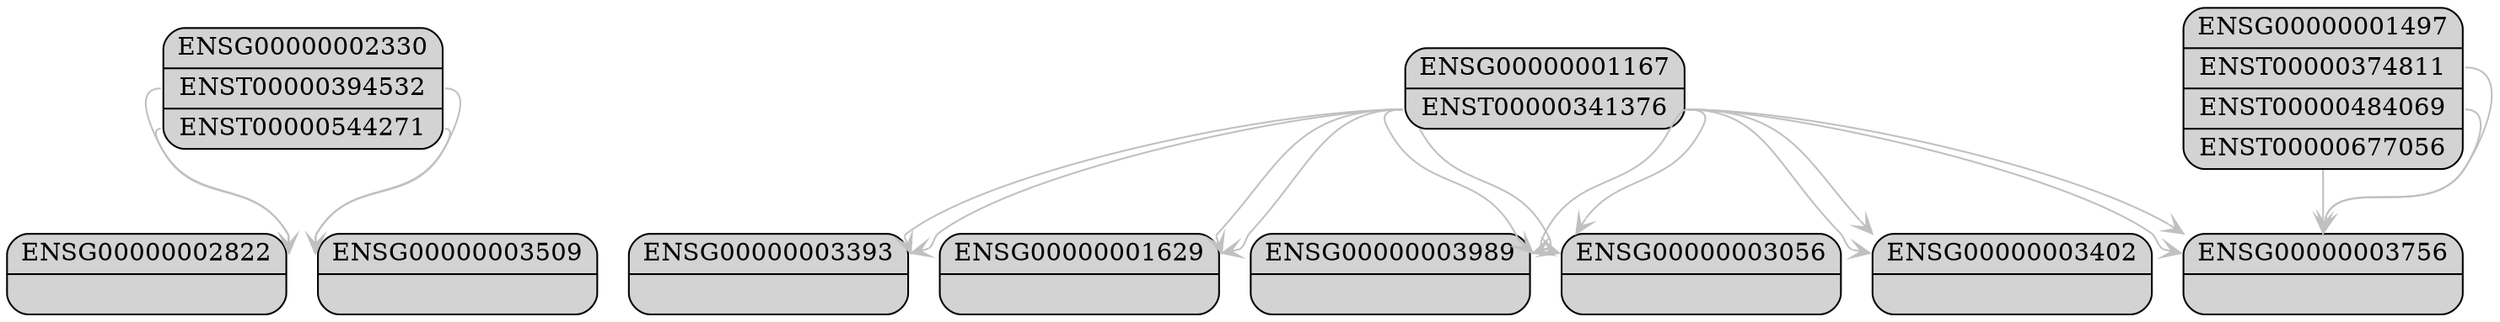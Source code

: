 digraph gene_transcripts_expanded {
	graph [rankdir=neato splines=spline]
	node [height=0.1 shape=record style="rounded, filled"]
	edge [arrowhead=vee color=grey]
	ENSG00000002330 [label="{<ENSG00000002330>ENSG00000002330|<ENST00000394532>ENST00000394532|<ENST00000544271>ENST00000544271}"]
	ENSG00000001167 [label="{<ENSG00000001167>ENSG00000001167|<ENST00000341376>ENST00000341376}"]
	ENSG00000001497 [label="{<ENSG00000001497>ENSG00000001497|<ENST00000374811>ENST00000374811|<ENST00000484069>ENST00000484069|<ENST00000677056>ENST00000677056}"]
	ENSG00000002822 [label="{<ENSG00000002822>ENSG00000002822|}"]
	ENSG00000003393 [label="{<ENSG00000003393>ENSG00000003393|}"]
	ENSG00000001629 [label="{<ENSG00000001629>ENSG00000001629|}"]
	ENSG00000003989 [label="{<ENSG00000003989>ENSG00000003989|}"]
	ENSG00000003056 [label="{<ENSG00000003056>ENSG00000003056|}"]
	ENSG00000003756 [label="{<ENSG00000003756>ENSG00000003756|}"]
	ENSG00000003402 [label="{<ENSG00000003402>ENSG00000003402|}"]
	ENSG00000003509 [label="{<ENSG00000003509>ENSG00000003509|}"]
	ENSG00000002330:ENST00000544271 -> ENSG00000002822:ENSG00000002822
	ENSG00000001167:ENST00000341376 -> ENSG00000001629:ENSG00000001629
	ENSG00000001167:ENST00000341376 -> ENSG00000003393:ENSG00000003393
	ENSG00000001167:ENST00000341376 -> ENSG00000003989:ENSG00000003989
	ENSG00000001497:ENST00000484069 -> ENSG00000003756:ENSG00000003756
	ENSG00000001497:ENST00000374811 -> ENSG00000003756:ENSG00000003756
	ENSG00000001167:ENST00000341376 -> ENSG00000003756:ENSG00000003756
	ENSG00000002330:ENST00000544271 -> ENSG00000003509:ENSG00000003509
	ENSG00000001167:ENST00000341376 -> ENSG00000003056:ENSG00000003056
	ENSG00000001167:ENST00000341376 -> ENSG00000003402:ENSG00000003402
	ENSG00000001167:ENST00000341376 -> ENSG00000003056:ENSG00000003056
	ENSG00000001167:ENST00000341376 -> ENSG00000001629:ENSG00000001629
	ENSG00000001167:ENST00000341376 -> ENSG00000003393:ENSG00000003393
	ENSG00000002330:ENST00000394532 -> ENSG00000002822:ENSG00000002822
	ENSG00000001167:ENST00000341376 -> ENSG00000003989:ENSG00000003989
	ENSG00000001167:ENST00000341376 -> ENSG00000003756:ENSG00000003756
	ENSG00000001497:ENST00000677056 -> ENSG00000003756:ENSG00000003756
	ENSG00000001167:ENST00000341376 -> ENSG00000003402:ENSG00000003402
	ENSG00000002330:ENST00000394532 -> ENSG00000003509:ENSG00000003509
}
